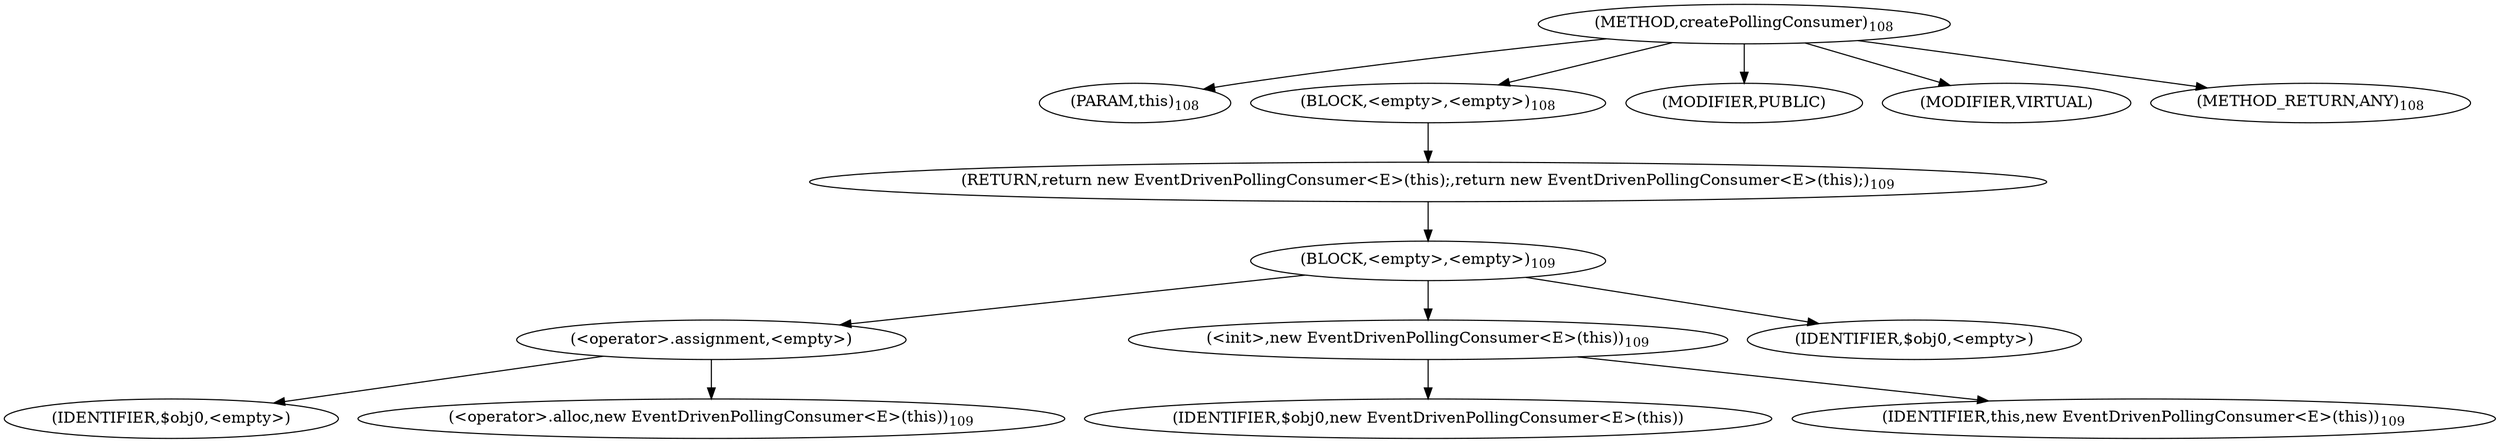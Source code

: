 digraph "createPollingConsumer" {  
"256" [label = <(METHOD,createPollingConsumer)<SUB>108</SUB>> ]
"17" [label = <(PARAM,this)<SUB>108</SUB>> ]
"257" [label = <(BLOCK,&lt;empty&gt;,&lt;empty&gt;)<SUB>108</SUB>> ]
"258" [label = <(RETURN,return new EventDrivenPollingConsumer&lt;E&gt;(this);,return new EventDrivenPollingConsumer&lt;E&gt;(this);)<SUB>109</SUB>> ]
"259" [label = <(BLOCK,&lt;empty&gt;,&lt;empty&gt;)<SUB>109</SUB>> ]
"260" [label = <(&lt;operator&gt;.assignment,&lt;empty&gt;)> ]
"261" [label = <(IDENTIFIER,$obj0,&lt;empty&gt;)> ]
"262" [label = <(&lt;operator&gt;.alloc,new EventDrivenPollingConsumer&lt;E&gt;(this))<SUB>109</SUB>> ]
"263" [label = <(&lt;init&gt;,new EventDrivenPollingConsumer&lt;E&gt;(this))<SUB>109</SUB>> ]
"264" [label = <(IDENTIFIER,$obj0,new EventDrivenPollingConsumer&lt;E&gt;(this))> ]
"16" [label = <(IDENTIFIER,this,new EventDrivenPollingConsumer&lt;E&gt;(this))<SUB>109</SUB>> ]
"265" [label = <(IDENTIFIER,$obj0,&lt;empty&gt;)> ]
"266" [label = <(MODIFIER,PUBLIC)> ]
"267" [label = <(MODIFIER,VIRTUAL)> ]
"268" [label = <(METHOD_RETURN,ANY)<SUB>108</SUB>> ]
  "256" -> "17" 
  "256" -> "257" 
  "256" -> "266" 
  "256" -> "267" 
  "256" -> "268" 
  "257" -> "258" 
  "258" -> "259" 
  "259" -> "260" 
  "259" -> "263" 
  "259" -> "265" 
  "260" -> "261" 
  "260" -> "262" 
  "263" -> "264" 
  "263" -> "16" 
}

